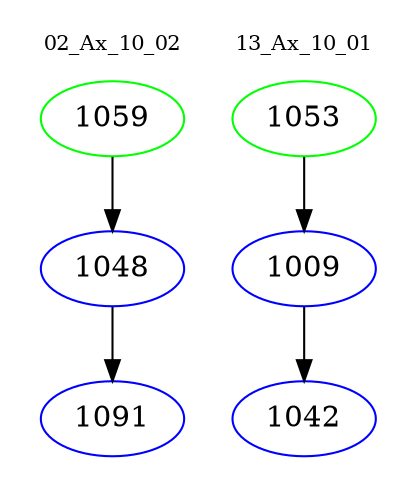 digraph{
subgraph cluster_0 {
color = white
label = "02_Ax_10_02";
fontsize=10;
T0_1059 [label="1059", color="green"]
T0_1059 -> T0_1048 [color="black"]
T0_1048 [label="1048", color="blue"]
T0_1048 -> T0_1091 [color="black"]
T0_1091 [label="1091", color="blue"]
}
subgraph cluster_1 {
color = white
label = "13_Ax_10_01";
fontsize=10;
T1_1053 [label="1053", color="green"]
T1_1053 -> T1_1009 [color="black"]
T1_1009 [label="1009", color="blue"]
T1_1009 -> T1_1042 [color="black"]
T1_1042 [label="1042", color="blue"]
}
}
